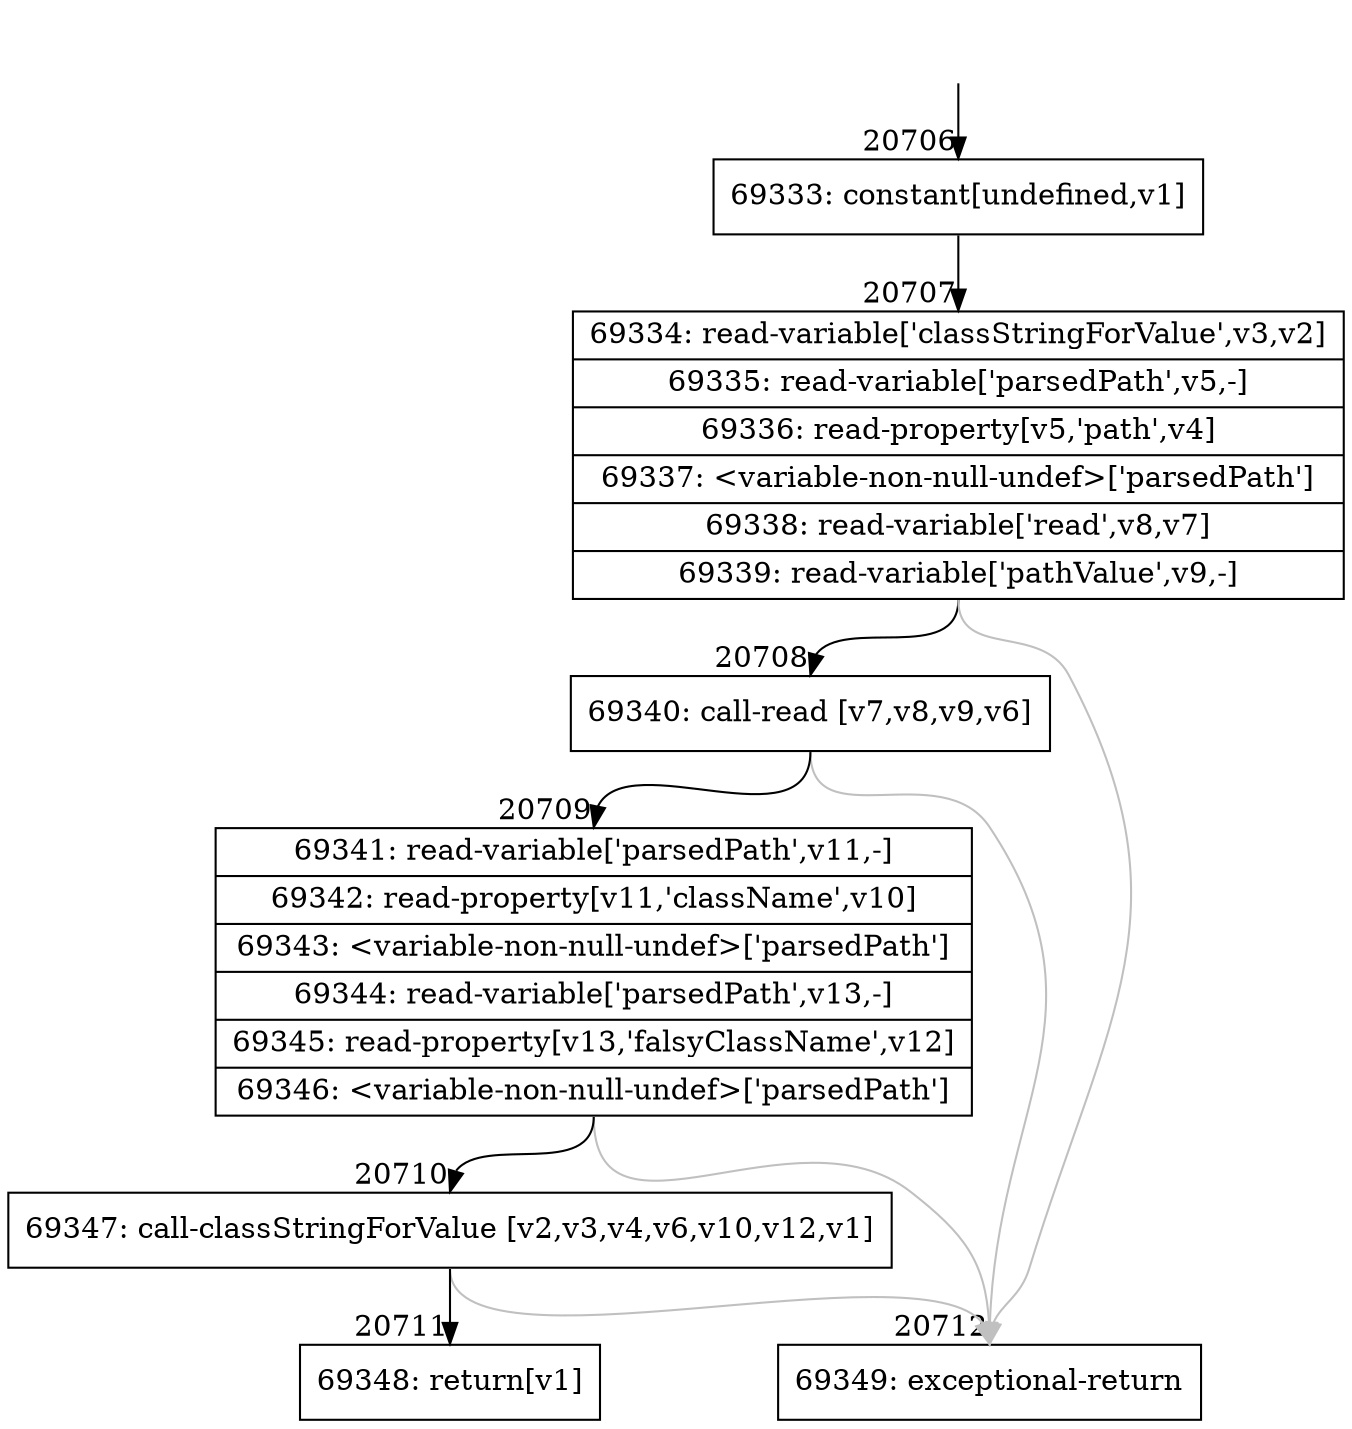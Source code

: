 digraph {
rankdir="TD"
BB_entry1813[shape=none,label=""];
BB_entry1813 -> BB20706 [tailport=s, headport=n, headlabel="    20706"]
BB20706 [shape=record label="{69333: constant[undefined,v1]}" ] 
BB20706 -> BB20707 [tailport=s, headport=n, headlabel="      20707"]
BB20707 [shape=record label="{69334: read-variable['classStringForValue',v3,v2]|69335: read-variable['parsedPath',v5,-]|69336: read-property[v5,'path',v4]|69337: \<variable-non-null-undef\>['parsedPath']|69338: read-variable['read',v8,v7]|69339: read-variable['pathValue',v9,-]}" ] 
BB20707 -> BB20708 [tailport=s, headport=n, headlabel="      20708"]
BB20707 -> BB20712 [tailport=s, headport=n, color=gray, headlabel="      20712"]
BB20708 [shape=record label="{69340: call-read [v7,v8,v9,v6]}" ] 
BB20708 -> BB20709 [tailport=s, headport=n, headlabel="      20709"]
BB20708 -> BB20712 [tailport=s, headport=n, color=gray]
BB20709 [shape=record label="{69341: read-variable['parsedPath',v11,-]|69342: read-property[v11,'className',v10]|69343: \<variable-non-null-undef\>['parsedPath']|69344: read-variable['parsedPath',v13,-]|69345: read-property[v13,'falsyClassName',v12]|69346: \<variable-non-null-undef\>['parsedPath']}" ] 
BB20709 -> BB20710 [tailport=s, headport=n, headlabel="      20710"]
BB20709 -> BB20712 [tailport=s, headport=n, color=gray]
BB20710 [shape=record label="{69347: call-classStringForValue [v2,v3,v4,v6,v10,v12,v1]}" ] 
BB20710 -> BB20711 [tailport=s, headport=n, headlabel="      20711"]
BB20710 -> BB20712 [tailport=s, headport=n, color=gray]
BB20711 [shape=record label="{69348: return[v1]}" ] 
BB20712 [shape=record label="{69349: exceptional-return}" ] 
//#$~ 39087
}
